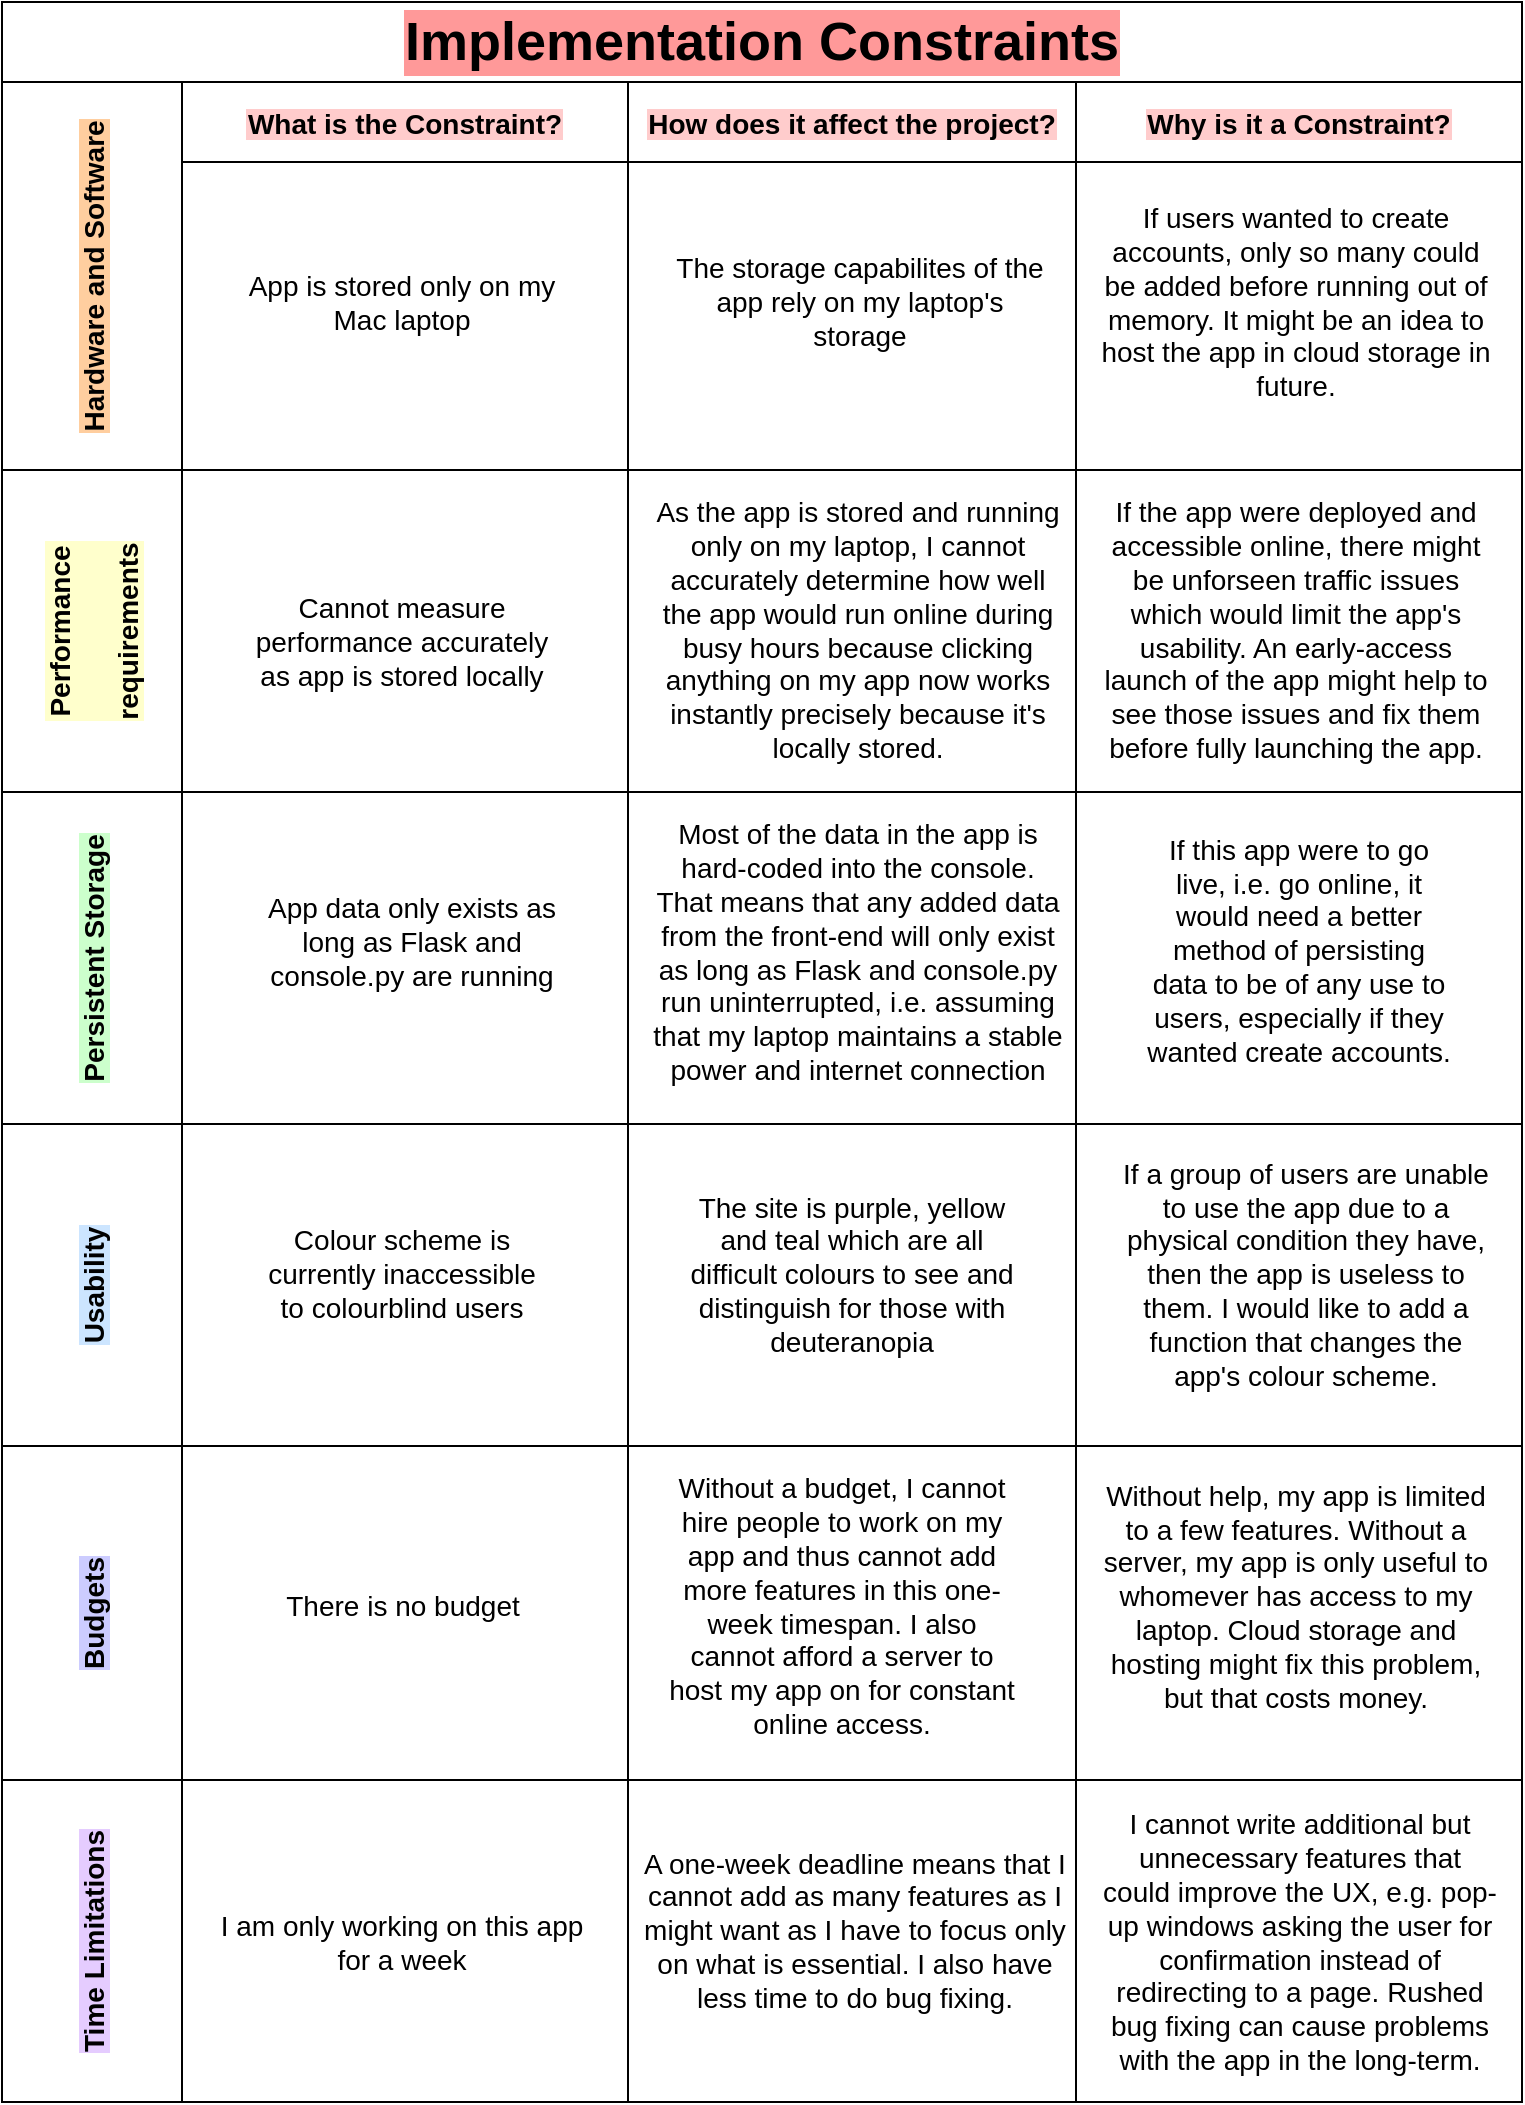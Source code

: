 <mxfile version="20.5.3" type="github">
  <diagram id="YzovN8eB3ZMi87oyrWJg" name="Page-1">
    <mxGraphModel dx="1026" dy="414" grid="0" gridSize="10" guides="1" tooltips="1" connect="1" arrows="1" fold="1" page="1" pageScale="1" pageWidth="827" pageHeight="1169" math="0" shadow="0">
      <root>
        <mxCell id="0" />
        <mxCell id="1" parent="0" />
        <mxCell id="AIQYkP_hiyhNMu18dmYw-27" value="Implementation Constraints" style="shape=table;childLayout=tableLayout;startSize=40;collapsible=0;recursiveResize=0;expand=0;fontStyle=1;labelBackgroundColor=#FF9999;fontSize=27;whiteSpace=wrap;html=1;spacingLeft=0;" parent="1" vertex="1">
          <mxGeometry x="40" y="30" width="760" height="1050" as="geometry" />
        </mxCell>
        <object label="Hardware and Software" id="AIQYkP_hiyhNMu18dmYw-28">
          <mxCell style="shape=tableRow;horizontal=0;startSize=90;swimlaneHead=0;swimlaneBody=0;top=0;left=0;bottom=0;right=0;dropTarget=0;fillColor=none;collapsible=0;recursiveResize=0;expand=0;fontStyle=1;movable=1;resizable=1;rotatable=1;deletable=1;editable=1;connectable=1;fontSize=14;labelBackgroundColor=#FFCE9F;" parent="AIQYkP_hiyhNMu18dmYw-27" vertex="1">
            <mxGeometry y="40" width="760" height="194" as="geometry" />
          </mxCell>
        </object>
        <mxCell id="AIQYkP_hiyhNMu18dmYw-29" value="What is the Constraint?" style="swimlane;swimlaneHead=0;swimlaneBody=0;fontStyle=0;connectable=0;fillColor=none;startSize=40;collapsible=0;recursiveResize=0;expand=0;fontStyle=1;labelBackgroundColor=#FFCCCC;fontSize=14;" parent="AIQYkP_hiyhNMu18dmYw-28" vertex="1">
          <mxGeometry x="90" width="223" height="194" as="geometry">
            <mxRectangle width="223" height="194" as="alternateBounds" />
          </mxGeometry>
        </mxCell>
        <mxCell id="AIQYkP_hiyhNMu18dmYw-95" value="App is stored only on my Mac laptop" style="text;html=1;strokeColor=none;fillColor=none;align=center;verticalAlign=middle;whiteSpace=wrap;rounded=0;labelBackgroundColor=none;fontSize=14;" parent="AIQYkP_hiyhNMu18dmYw-29" vertex="1">
          <mxGeometry x="30" y="60" width="160" height="100" as="geometry" />
        </mxCell>
        <mxCell id="AIQYkP_hiyhNMu18dmYw-30" value="How does it affect the project?" style="swimlane;swimlaneHead=0;swimlaneBody=0;fontStyle=0;connectable=0;fillColor=none;startSize=40;collapsible=0;recursiveResize=0;expand=0;fontStyle=1;labelBackgroundColor=#FFCCCC;fontSize=14;" parent="AIQYkP_hiyhNMu18dmYw-28" vertex="1">
          <mxGeometry x="313" width="224" height="194" as="geometry">
            <mxRectangle width="224" height="194" as="alternateBounds" />
          </mxGeometry>
        </mxCell>
        <mxCell id="AIQYkP_hiyhNMu18dmYw-96" value="The storage capabilites of the app rely on my laptop&#39;s storage" style="text;html=1;strokeColor=none;fillColor=none;align=center;verticalAlign=middle;whiteSpace=wrap;rounded=0;labelBackgroundColor=none;fontSize=14;" parent="AIQYkP_hiyhNMu18dmYw-30" vertex="1">
          <mxGeometry x="22" y="63.5" width="188" height="93" as="geometry" />
        </mxCell>
        <mxCell id="AIQYkP_hiyhNMu18dmYw-31" value="Why is it a Constraint?" style="swimlane;swimlaneHead=0;swimlaneBody=0;fontStyle=0;connectable=0;fillColor=none;startSize=40;collapsible=0;recursiveResize=0;expand=0;fontStyle=1;labelBackgroundColor=#FFCCCC;fontSize=14;" parent="AIQYkP_hiyhNMu18dmYw-28" vertex="1">
          <mxGeometry x="537" width="223" height="194" as="geometry">
            <mxRectangle width="223" height="194" as="alternateBounds" />
          </mxGeometry>
        </mxCell>
        <mxCell id="AIQYkP_hiyhNMu18dmYw-97" value="If users wanted to create accounts, only so many could be added before running out of memory. It might be an idea to host the app in cloud storage in future." style="text;html=1;strokeColor=none;fillColor=none;align=center;verticalAlign=middle;whiteSpace=wrap;rounded=0;labelBackgroundColor=none;fontSize=14;" parent="AIQYkP_hiyhNMu18dmYw-31" vertex="1">
          <mxGeometry x="10" y="50" width="200" height="120" as="geometry" />
        </mxCell>
        <mxCell id="AIQYkP_hiyhNMu18dmYw-32" value="Performance &#xa;&#xa;requirements" style="shape=tableRow;horizontal=0;startSize=90;swimlaneHead=0;swimlaneBody=0;top=0;left=0;bottom=0;right=0;dropTarget=0;fillColor=none;collapsible=0;recursiveResize=0;expand=0;fontStyle=1;fontSize=14;labelBackgroundColor=#FFFFCC;" parent="AIQYkP_hiyhNMu18dmYw-27" vertex="1">
          <mxGeometry y="234" width="760" height="161" as="geometry" />
        </mxCell>
        <mxCell id="AIQYkP_hiyhNMu18dmYw-33" value="" style="swimlane;swimlaneHead=0;swimlaneBody=0;fontStyle=0;connectable=0;fillColor=none;startSize=0;collapsible=0;recursiveResize=0;expand=0;fontStyle=1;" parent="AIQYkP_hiyhNMu18dmYw-32" vertex="1">
          <mxGeometry x="90" width="223" height="161" as="geometry">
            <mxRectangle width="223" height="161" as="alternateBounds" />
          </mxGeometry>
        </mxCell>
        <mxCell id="AIQYkP_hiyhNMu18dmYw-34" value="" style="swimlane;swimlaneHead=0;swimlaneBody=0;fontStyle=0;connectable=0;fillColor=none;startSize=0;collapsible=0;recursiveResize=0;expand=0;fontStyle=1;" parent="AIQYkP_hiyhNMu18dmYw-32" vertex="1">
          <mxGeometry x="313" width="224" height="161" as="geometry">
            <mxRectangle width="224" height="161" as="alternateBounds" />
          </mxGeometry>
        </mxCell>
        <mxCell id="AIQYkP_hiyhNMu18dmYw-99" value="As the app is stored and running only on my laptop, I cannot accurately determine how well the app would run online during busy hours because clicking anything on my app now works instantly precisely because it&#39;s locally stored." style="text;html=1;strokeColor=none;fillColor=none;align=center;verticalAlign=middle;whiteSpace=wrap;rounded=0;labelBackgroundColor=none;fontSize=14;" parent="AIQYkP_hiyhNMu18dmYw-34" vertex="1">
          <mxGeometry x="10" y="10" width="210" height="140" as="geometry" />
        </mxCell>
        <mxCell id="AIQYkP_hiyhNMu18dmYw-35" value="" style="swimlane;swimlaneHead=0;swimlaneBody=0;fontStyle=0;connectable=0;fillColor=none;startSize=0;collapsible=0;recursiveResize=0;expand=0;fontStyle=1;" parent="AIQYkP_hiyhNMu18dmYw-32" vertex="1">
          <mxGeometry x="537" width="223" height="161" as="geometry">
            <mxRectangle width="223" height="161" as="alternateBounds" />
          </mxGeometry>
        </mxCell>
        <mxCell id="AIQYkP_hiyhNMu18dmYw-100" value="If the app were deployed and accessible online, there might be unforseen traffic issues which would limit the app&#39;s usability. An early-access launch of the app might help to see those issues and fix them before fully launching the app." style="text;html=1;strokeColor=none;fillColor=none;align=center;verticalAlign=middle;whiteSpace=wrap;rounded=0;labelBackgroundColor=none;fontSize=14;" parent="AIQYkP_hiyhNMu18dmYw-35" vertex="1">
          <mxGeometry x="10" y="10" width="200" height="140" as="geometry" />
        </mxCell>
        <mxCell id="AIQYkP_hiyhNMu18dmYw-36" value="Persistent Storage" style="shape=tableRow;horizontal=0;startSize=90;swimlaneHead=0;swimlaneBody=0;top=0;left=0;bottom=0;right=0;dropTarget=0;fillColor=none;collapsible=0;recursiveResize=0;expand=0;fontStyle=1;labelBackgroundColor=#CCFFCC;fontSize=14;" parent="AIQYkP_hiyhNMu18dmYw-27" vertex="1">
          <mxGeometry y="395" width="760" height="166" as="geometry" />
        </mxCell>
        <mxCell id="AIQYkP_hiyhNMu18dmYw-37" value="" style="swimlane;swimlaneHead=0;swimlaneBody=0;fontStyle=0;connectable=0;fillColor=none;startSize=0;collapsible=0;recursiveResize=0;expand=0;fontStyle=1;" parent="AIQYkP_hiyhNMu18dmYw-36" vertex="1">
          <mxGeometry x="90" width="223" height="166" as="geometry">
            <mxRectangle width="223" height="166" as="alternateBounds" />
          </mxGeometry>
        </mxCell>
        <mxCell id="AIQYkP_hiyhNMu18dmYw-89" value="App data only exists as long as Flask and console.py are running" style="text;html=1;strokeColor=none;fillColor=none;align=center;verticalAlign=middle;whiteSpace=wrap;rounded=0;labelBackgroundColor=none;fontSize=14;" parent="AIQYkP_hiyhNMu18dmYw-37" vertex="1">
          <mxGeometry x="30" y="20" width="170" height="110" as="geometry" />
        </mxCell>
        <mxCell id="AIQYkP_hiyhNMu18dmYw-38" value="" style="swimlane;swimlaneHead=0;swimlaneBody=0;fontStyle=0;connectable=0;fillColor=none;startSize=0;collapsible=0;recursiveResize=0;expand=0;fontStyle=1;" parent="AIQYkP_hiyhNMu18dmYw-36" vertex="1">
          <mxGeometry x="313" width="224" height="166" as="geometry">
            <mxRectangle width="224" height="166" as="alternateBounds" />
          </mxGeometry>
        </mxCell>
        <mxCell id="AIQYkP_hiyhNMu18dmYw-90" value="Most of the data in the app is hard-coded into the console. That means that any added data from the front-end will only exist as long as Flask and console.py run uninterrupted, i.e. assuming that my laptop maintains a stable power and internet connection" style="text;html=1;strokeColor=none;fillColor=none;align=center;verticalAlign=middle;whiteSpace=wrap;rounded=0;labelBackgroundColor=none;fontSize=14;" parent="AIQYkP_hiyhNMu18dmYw-38" vertex="1">
          <mxGeometry x="10" y="10" width="210" height="140" as="geometry" />
        </mxCell>
        <mxCell id="AIQYkP_hiyhNMu18dmYw-39" value="" style="swimlane;swimlaneHead=0;swimlaneBody=0;fontStyle=0;connectable=0;fillColor=none;startSize=0;collapsible=0;recursiveResize=0;expand=0;fontStyle=1;" parent="AIQYkP_hiyhNMu18dmYw-36" vertex="1">
          <mxGeometry x="537" width="223" height="166" as="geometry">
            <mxRectangle width="223" height="166" as="alternateBounds" />
          </mxGeometry>
        </mxCell>
        <mxCell id="AIQYkP_hiyhNMu18dmYw-91" value="If this app were to go live, i.e. go online, it would need a better method of persisting data to be of any use to users, especially if they wanted create accounts. " style="text;html=1;strokeColor=none;fillColor=none;align=center;verticalAlign=middle;whiteSpace=wrap;rounded=0;labelBackgroundColor=none;fontSize=14;" parent="AIQYkP_hiyhNMu18dmYw-39" vertex="1">
          <mxGeometry x="33" y="24" width="157" height="110" as="geometry" />
        </mxCell>
        <mxCell id="AIQYkP_hiyhNMu18dmYw-75" value="Usability" style="shape=tableRow;horizontal=0;startSize=90;swimlaneHead=0;swimlaneBody=0;top=0;left=0;bottom=0;right=0;dropTarget=0;fillColor=none;collapsible=0;recursiveResize=0;expand=0;fontStyle=1;labelBackgroundColor=#CCE5FF;fontSize=14;" parent="AIQYkP_hiyhNMu18dmYw-27" vertex="1">
          <mxGeometry y="561" width="760" height="161" as="geometry" />
        </mxCell>
        <mxCell id="AIQYkP_hiyhNMu18dmYw-76" style="swimlane;swimlaneHead=0;swimlaneBody=0;fontStyle=0;connectable=0;fillColor=none;startSize=0;collapsible=0;recursiveResize=0;expand=0;fontStyle=1;" parent="AIQYkP_hiyhNMu18dmYw-75" vertex="1">
          <mxGeometry x="90" width="223" height="161" as="geometry">
            <mxRectangle width="223" height="161" as="alternateBounds" />
          </mxGeometry>
        </mxCell>
        <mxCell id="AIQYkP_hiyhNMu18dmYw-92" value="Colour scheme is currently inaccessible to colourblind users" style="text;html=1;strokeColor=none;fillColor=none;align=center;verticalAlign=middle;whiteSpace=wrap;rounded=0;labelBackgroundColor=none;fontSize=14;" parent="AIQYkP_hiyhNMu18dmYw-76" vertex="1">
          <mxGeometry x="35" y="35" width="150" height="80" as="geometry" />
        </mxCell>
        <mxCell id="AIQYkP_hiyhNMu18dmYw-77" style="swimlane;swimlaneHead=0;swimlaneBody=0;fontStyle=0;connectable=0;fillColor=none;startSize=0;collapsible=0;recursiveResize=0;expand=0;fontStyle=1;" parent="AIQYkP_hiyhNMu18dmYw-75" vertex="1">
          <mxGeometry x="313" width="224" height="161" as="geometry">
            <mxRectangle width="224" height="161" as="alternateBounds" />
          </mxGeometry>
        </mxCell>
        <mxCell id="AIQYkP_hiyhNMu18dmYw-93" value="The site is purple, yellow and teal which are all difficult colours to see and distinguish for those with deuteranopia" style="text;html=1;strokeColor=none;fillColor=none;align=center;verticalAlign=middle;whiteSpace=wrap;rounded=0;labelBackgroundColor=none;fontSize=14;" parent="AIQYkP_hiyhNMu18dmYw-77" vertex="1">
          <mxGeometry x="27" y="20" width="170" height="110" as="geometry" />
        </mxCell>
        <mxCell id="AIQYkP_hiyhNMu18dmYw-78" style="swimlane;swimlaneHead=0;swimlaneBody=0;fontStyle=0;connectable=0;fillColor=none;startSize=0;collapsible=0;recursiveResize=0;expand=0;fontStyle=1;" parent="AIQYkP_hiyhNMu18dmYw-75" vertex="1">
          <mxGeometry x="537" width="223" height="161" as="geometry">
            <mxRectangle width="223" height="161" as="alternateBounds" />
          </mxGeometry>
        </mxCell>
        <mxCell id="AIQYkP_hiyhNMu18dmYw-94" value="If a group of users are unable to use the app due to a physical condition they have, then the app is useless to them. I would like to add a function that changes the app&#39;s colour scheme." style="text;html=1;strokeColor=none;fillColor=none;align=center;verticalAlign=middle;whiteSpace=wrap;rounded=0;labelBackgroundColor=none;fontSize=14;" parent="AIQYkP_hiyhNMu18dmYw-78" vertex="1">
          <mxGeometry x="20" y="20" width="190" height="110" as="geometry" />
        </mxCell>
        <mxCell id="AIQYkP_hiyhNMu18dmYw-71" value="Budgets" style="shape=tableRow;horizontal=0;startSize=90;swimlaneHead=0;swimlaneBody=0;top=0;left=0;bottom=0;right=0;dropTarget=0;fillColor=none;collapsible=0;recursiveResize=0;expand=0;fontStyle=1;labelBackgroundColor=#CCCCFF;fontSize=14;" parent="AIQYkP_hiyhNMu18dmYw-27" vertex="1">
          <mxGeometry y="722" width="760" height="167" as="geometry" />
        </mxCell>
        <mxCell id="AIQYkP_hiyhNMu18dmYw-72" style="swimlane;swimlaneHead=0;swimlaneBody=0;fontStyle=0;connectable=0;fillColor=none;startSize=0;collapsible=0;recursiveResize=0;expand=0;fontStyle=1;" parent="AIQYkP_hiyhNMu18dmYw-71" vertex="1">
          <mxGeometry x="90" width="223" height="167" as="geometry">
            <mxRectangle width="223" height="167" as="alternateBounds" />
          </mxGeometry>
        </mxCell>
        <mxCell id="AIQYkP_hiyhNMu18dmYw-80" value="There is no budget" style="text;html=1;align=center;verticalAlign=middle;resizable=0;points=[];autosize=1;strokeColor=none;fillColor=none;fontSize=14;" parent="AIQYkP_hiyhNMu18dmYw-72" vertex="1">
          <mxGeometry x="40" y="64.5" width="140" height="30" as="geometry" />
        </mxCell>
        <mxCell id="AIQYkP_hiyhNMu18dmYw-73" style="swimlane;swimlaneHead=0;swimlaneBody=0;fontStyle=0;connectable=0;fillColor=none;startSize=0;collapsible=0;recursiveResize=0;expand=0;fontStyle=1;" parent="AIQYkP_hiyhNMu18dmYw-71" vertex="1">
          <mxGeometry x="313" width="224" height="167" as="geometry">
            <mxRectangle width="224" height="167" as="alternateBounds" />
          </mxGeometry>
        </mxCell>
        <mxCell id="AIQYkP_hiyhNMu18dmYw-84" value="Without a budget, I cannot hire people to work on my app and thus cannot add more features in this one-week timespan. I also cannot afford a server to host my app on for constant online access." style="text;html=1;strokeColor=none;fillColor=none;align=center;verticalAlign=middle;whiteSpace=wrap;rounded=0;labelBackgroundColor=none;fontSize=14;" parent="AIQYkP_hiyhNMu18dmYw-73" vertex="1">
          <mxGeometry x="17" y="19.5" width="180" height="120" as="geometry" />
        </mxCell>
        <mxCell id="AIQYkP_hiyhNMu18dmYw-74" style="swimlane;swimlaneHead=0;swimlaneBody=0;fontStyle=0;connectable=0;fillColor=none;startSize=0;collapsible=0;recursiveResize=0;expand=0;fontStyle=1;" parent="AIQYkP_hiyhNMu18dmYw-71" vertex="1">
          <mxGeometry x="537" width="223" height="167" as="geometry">
            <mxRectangle width="223" height="167" as="alternateBounds" />
          </mxGeometry>
        </mxCell>
        <mxCell id="AIQYkP_hiyhNMu18dmYw-85" value="Without help, my app is limited to a few features. Without a server, my app is only useful to whomever has access to my laptop. Cloud storage and hosting might fix this problem, but that costs money." style="text;html=1;strokeColor=none;fillColor=none;align=center;verticalAlign=middle;whiteSpace=wrap;rounded=0;labelBackgroundColor=none;fontSize=14;" parent="AIQYkP_hiyhNMu18dmYw-74" vertex="1">
          <mxGeometry x="10" y="19.5" width="200" height="110" as="geometry" />
        </mxCell>
        <mxCell id="AIQYkP_hiyhNMu18dmYw-67" value="Time Limitations" style="shape=tableRow;horizontal=0;startSize=90;swimlaneHead=0;swimlaneBody=0;top=0;left=0;bottom=0;right=0;dropTarget=0;fillColor=none;collapsible=0;recursiveResize=0;expand=0;fontStyle=1;fontSize=14;labelBackgroundColor=#E5CCFF;" parent="AIQYkP_hiyhNMu18dmYw-27" vertex="1">
          <mxGeometry y="889" width="760" height="161" as="geometry" />
        </mxCell>
        <mxCell id="AIQYkP_hiyhNMu18dmYw-68" style="swimlane;swimlaneHead=0;swimlaneBody=0;fontStyle=0;connectable=0;fillColor=none;startSize=0;collapsible=0;recursiveResize=0;expand=0;fontStyle=1;" parent="AIQYkP_hiyhNMu18dmYw-67" vertex="1">
          <mxGeometry x="90" width="223" height="161" as="geometry">
            <mxRectangle width="223" height="161" as="alternateBounds" />
          </mxGeometry>
        </mxCell>
        <mxCell id="AIQYkP_hiyhNMu18dmYw-86" value="I am only working on this app for a week" style="text;html=1;strokeColor=none;fillColor=none;align=center;verticalAlign=middle;whiteSpace=wrap;rounded=0;labelBackgroundColor=none;fontSize=14;" parent="AIQYkP_hiyhNMu18dmYw-68" vertex="1">
          <mxGeometry x="15" y="40.5" width="190" height="80" as="geometry" />
        </mxCell>
        <mxCell id="AIQYkP_hiyhNMu18dmYw-69" style="swimlane;swimlaneHead=0;swimlaneBody=0;fontStyle=0;connectable=0;fillColor=none;startSize=0;collapsible=0;recursiveResize=0;expand=0;fontStyle=1;" parent="AIQYkP_hiyhNMu18dmYw-67" vertex="1">
          <mxGeometry x="313" width="224" height="161" as="geometry">
            <mxRectangle width="224" height="161" as="alternateBounds" />
          </mxGeometry>
        </mxCell>
        <mxCell id="AIQYkP_hiyhNMu18dmYw-87" value="A one-week deadline means that I cannot add as many features as I might want as I have to focus only on what is essential. I also have less time to do bug fixing." style="text;html=1;strokeColor=none;fillColor=none;align=center;verticalAlign=middle;whiteSpace=wrap;rounded=0;labelBackgroundColor=none;fontSize=14;" parent="AIQYkP_hiyhNMu18dmYw-69" vertex="1">
          <mxGeometry x="7" y="10" width="213" height="130" as="geometry" />
        </mxCell>
        <mxCell id="AIQYkP_hiyhNMu18dmYw-70" style="swimlane;swimlaneHead=0;swimlaneBody=0;fontStyle=0;connectable=0;fillColor=none;startSize=0;collapsible=0;recursiveResize=0;expand=0;fontStyle=1;" parent="AIQYkP_hiyhNMu18dmYw-67" vertex="1">
          <mxGeometry x="537" width="223" height="161" as="geometry">
            <mxRectangle width="223" height="161" as="alternateBounds" />
          </mxGeometry>
        </mxCell>
        <mxCell id="AIQYkP_hiyhNMu18dmYw-88" value="I cannot write additional but unnecessary features that could improve the UX, e.g. pop-up windows asking the user for confirmation instead of redirecting to a page. Rushed bug fixing can cause problems with the app in the long-term." style="text;html=1;strokeColor=none;fillColor=none;align=center;verticalAlign=middle;whiteSpace=wrap;rounded=0;labelBackgroundColor=none;fontSize=14;" parent="AIQYkP_hiyhNMu18dmYw-70" vertex="1">
          <mxGeometry x="11.5" y="15.5" width="200" height="130" as="geometry" />
        </mxCell>
        <mxCell id="AIQYkP_hiyhNMu18dmYw-98" value="Cannot measure performance accurately as app is stored locally" style="text;html=1;strokeColor=none;fillColor=none;align=center;verticalAlign=middle;whiteSpace=wrap;rounded=0;labelBackgroundColor=none;fontSize=14;" parent="1" vertex="1">
          <mxGeometry x="160" y="290" width="160" height="120" as="geometry" />
        </mxCell>
      </root>
    </mxGraphModel>
  </diagram>
</mxfile>
